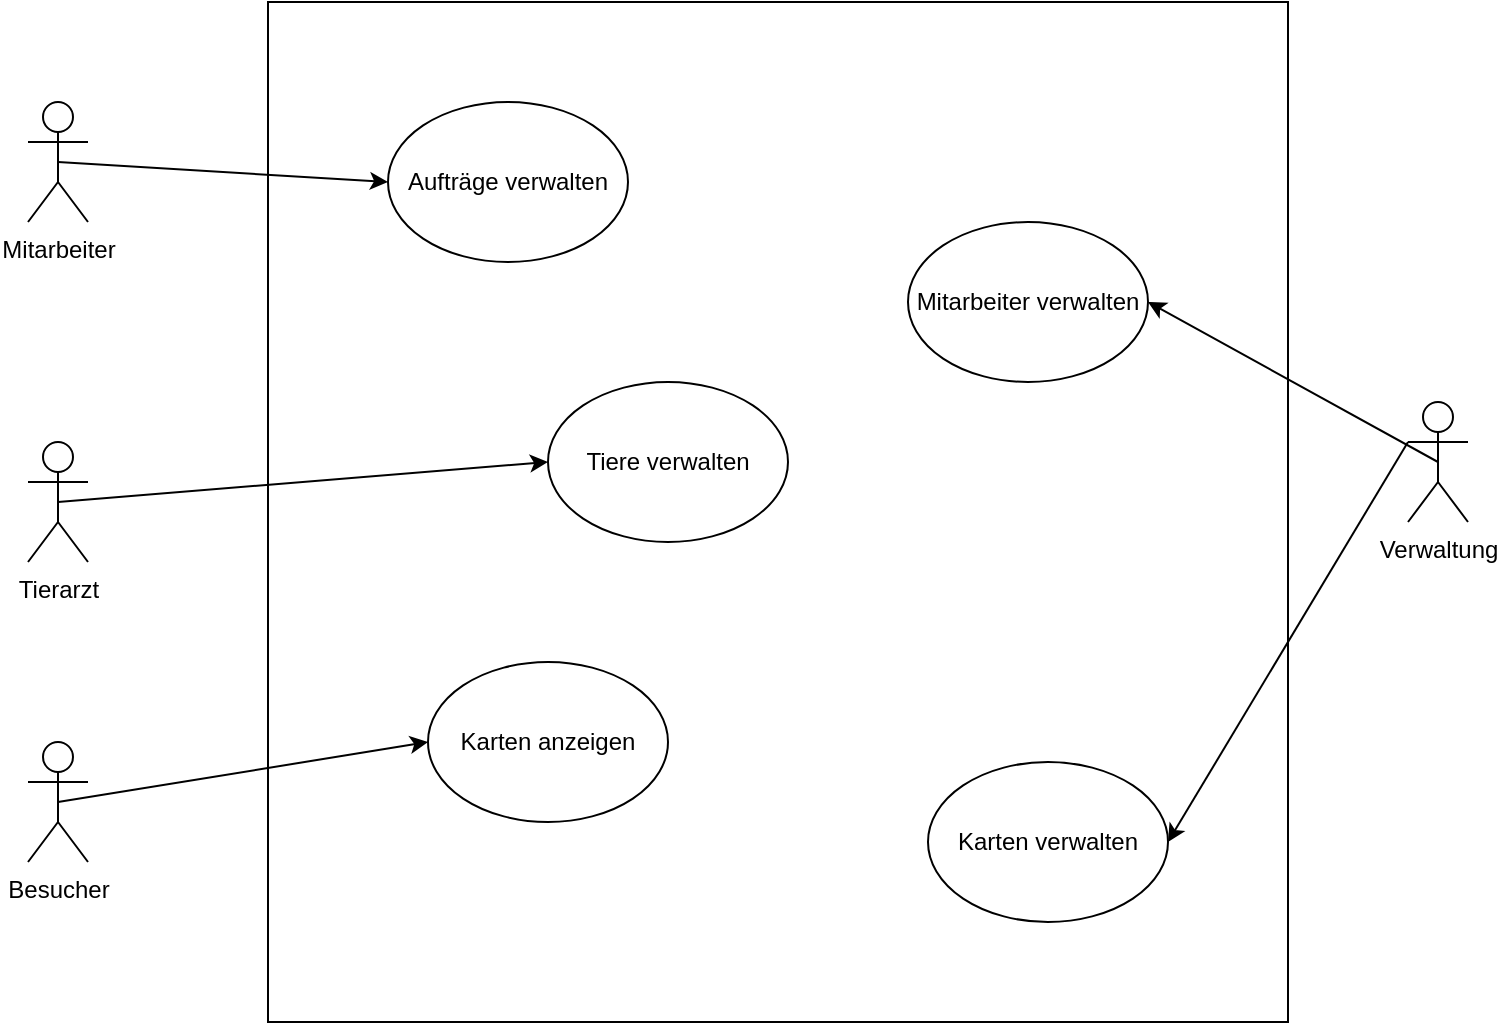 <mxfile version="22.1.0" type="github">
  <diagram name="Seite-1" id="N6Jan-Rdk0IKHwFH1EoH">
    <mxGraphModel dx="1266" dy="654" grid="1" gridSize="10" guides="1" tooltips="1" connect="1" arrows="1" fold="1" page="1" pageScale="1" pageWidth="827" pageHeight="1169" math="0" shadow="0">
      <root>
        <mxCell id="0" />
        <mxCell id="1" parent="0" />
        <mxCell id="GGhbiafoqysgE8_Morpk-1" value="" style="whiteSpace=wrap;html=1;aspect=fixed;" vertex="1" parent="1">
          <mxGeometry x="180" y="70" width="510" height="510" as="geometry" />
        </mxCell>
        <mxCell id="GGhbiafoqysgE8_Morpk-16" style="edgeStyle=none;shape=connector;rounded=0;orthogonalLoop=1;jettySize=auto;html=1;exitX=0.5;exitY=0.5;exitDx=0;exitDy=0;exitPerimeter=0;entryX=1;entryY=0.5;entryDx=0;entryDy=0;labelBackgroundColor=default;strokeColor=default;align=center;verticalAlign=middle;fontFamily=Helvetica;fontSize=11;fontColor=default;endArrow=classic;" edge="1" parent="1" source="GGhbiafoqysgE8_Morpk-2" target="GGhbiafoqysgE8_Morpk-9">
          <mxGeometry relative="1" as="geometry" />
        </mxCell>
        <mxCell id="GGhbiafoqysgE8_Morpk-2" value="Verwaltung" style="shape=umlActor;verticalLabelPosition=bottom;verticalAlign=top;html=1;outlineConnect=0;" vertex="1" parent="1">
          <mxGeometry x="750" y="270" width="30" height="60" as="geometry" />
        </mxCell>
        <mxCell id="GGhbiafoqysgE8_Morpk-17" style="edgeStyle=none;shape=connector;rounded=0;orthogonalLoop=1;jettySize=auto;html=1;exitX=0;exitY=0.333;exitDx=0;exitDy=0;exitPerimeter=0;entryX=1;entryY=0.5;entryDx=0;entryDy=0;labelBackgroundColor=default;strokeColor=default;align=center;verticalAlign=middle;fontFamily=Helvetica;fontSize=11;fontColor=default;endArrow=classic;" edge="1" parent="1" source="GGhbiafoqysgE8_Morpk-2" target="GGhbiafoqysgE8_Morpk-12">
          <mxGeometry relative="1" as="geometry" />
        </mxCell>
        <mxCell id="GGhbiafoqysgE8_Morpk-13" style="rounded=0;orthogonalLoop=1;jettySize=auto;html=1;exitX=0.5;exitY=0.5;exitDx=0;exitDy=0;exitPerimeter=0;entryX=0;entryY=0.5;entryDx=0;entryDy=0;" edge="1" parent="1" source="GGhbiafoqysgE8_Morpk-4" target="GGhbiafoqysgE8_Morpk-8">
          <mxGeometry relative="1" as="geometry" />
        </mxCell>
        <mxCell id="GGhbiafoqysgE8_Morpk-4" value="Mitarbeiter" style="shape=umlActor;verticalLabelPosition=bottom;verticalAlign=top;html=1;outlineConnect=0;" vertex="1" parent="1">
          <mxGeometry x="60" y="120" width="30" height="60" as="geometry" />
        </mxCell>
        <mxCell id="GGhbiafoqysgE8_Morpk-14" style="edgeStyle=none;shape=connector;rounded=0;orthogonalLoop=1;jettySize=auto;html=1;exitX=0.5;exitY=0.5;exitDx=0;exitDy=0;exitPerimeter=0;entryX=0;entryY=0.5;entryDx=0;entryDy=0;labelBackgroundColor=default;strokeColor=default;align=center;verticalAlign=middle;fontFamily=Helvetica;fontSize=11;fontColor=default;endArrow=classic;" edge="1" parent="1" source="GGhbiafoqysgE8_Morpk-6" target="GGhbiafoqysgE8_Morpk-10">
          <mxGeometry relative="1" as="geometry" />
        </mxCell>
        <mxCell id="GGhbiafoqysgE8_Morpk-6" value="Tierarzt" style="shape=umlActor;verticalLabelPosition=bottom;verticalAlign=top;html=1;outlineConnect=0;" vertex="1" parent="1">
          <mxGeometry x="60" y="290" width="30" height="60" as="geometry" />
        </mxCell>
        <mxCell id="GGhbiafoqysgE8_Morpk-15" style="edgeStyle=none;shape=connector;rounded=0;orthogonalLoop=1;jettySize=auto;html=1;exitX=0.5;exitY=0.5;exitDx=0;exitDy=0;exitPerimeter=0;entryX=0;entryY=0.5;entryDx=0;entryDy=0;labelBackgroundColor=default;strokeColor=default;align=center;verticalAlign=middle;fontFamily=Helvetica;fontSize=11;fontColor=default;endArrow=classic;" edge="1" parent="1" source="GGhbiafoqysgE8_Morpk-7" target="GGhbiafoqysgE8_Morpk-11">
          <mxGeometry relative="1" as="geometry" />
        </mxCell>
        <mxCell id="GGhbiafoqysgE8_Morpk-7" value="Besucher" style="shape=umlActor;verticalLabelPosition=bottom;verticalAlign=top;html=1;outlineConnect=0;" vertex="1" parent="1">
          <mxGeometry x="60" y="440" width="30" height="60" as="geometry" />
        </mxCell>
        <mxCell id="GGhbiafoqysgE8_Morpk-8" value="Aufträge verwalten" style="ellipse;whiteSpace=wrap;html=1;" vertex="1" parent="1">
          <mxGeometry x="240" y="120" width="120" height="80" as="geometry" />
        </mxCell>
        <mxCell id="GGhbiafoqysgE8_Morpk-9" value="Mitarbeiter verwalten" style="ellipse;whiteSpace=wrap;html=1;" vertex="1" parent="1">
          <mxGeometry x="500" y="180" width="120" height="80" as="geometry" />
        </mxCell>
        <mxCell id="GGhbiafoqysgE8_Morpk-10" value="Tiere verwalten" style="ellipse;whiteSpace=wrap;html=1;" vertex="1" parent="1">
          <mxGeometry x="320" y="260" width="120" height="80" as="geometry" />
        </mxCell>
        <mxCell id="GGhbiafoqysgE8_Morpk-11" value="Karten anzeigen" style="ellipse;whiteSpace=wrap;html=1;" vertex="1" parent="1">
          <mxGeometry x="260" y="400" width="120" height="80" as="geometry" />
        </mxCell>
        <mxCell id="GGhbiafoqysgE8_Morpk-12" value="Karten verwalten" style="ellipse;whiteSpace=wrap;html=1;" vertex="1" parent="1">
          <mxGeometry x="510" y="450" width="120" height="80" as="geometry" />
        </mxCell>
      </root>
    </mxGraphModel>
  </diagram>
</mxfile>
